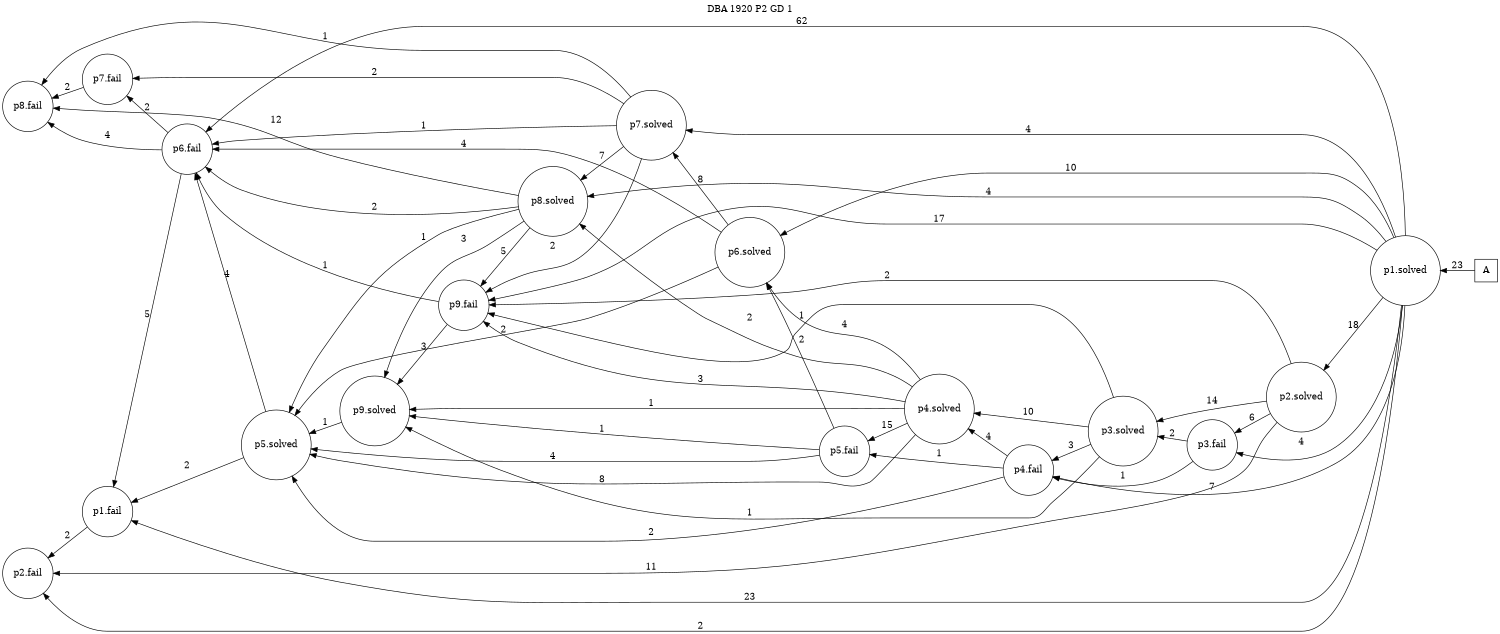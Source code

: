digraph DBA_1920_P2_GD_1 {
labelloc="tl"
label= " DBA 1920 P2 GD 1 "
rankdir="RL";
graph [ size=" 10 , 10 !"]

"A" [shape="square" label="A"]
"p1.solved" [shape="circle" label="p1.solved"]
"p2.solved" [shape="circle" label="p2.solved"]
"p3.fail" [shape="circle" label="p3.fail"]
"p3.solved" [shape="circle" label="p3.solved"]
"p4.solved" [shape="circle" label="p4.solved"]
"p5.fail" [shape="circle" label="p5.fail"]
"p5.solved" [shape="circle" label="p5.solved"]
"p6.fail" [shape="circle" label="p6.fail"]
"p1.fail" [shape="circle" label="p1.fail"]
"p2.fail" [shape="circle" label="p2.fail"]
"p4.fail" [shape="circle" label="p4.fail"]
"p6.solved" [shape="circle" label="p6.solved"]
"p7.solved" [shape="circle" label="p7.solved"]
"p8.solved" [shape="circle" label="p8.solved"]
"p9.fail" [shape="circle" label="p9.fail"]
"p9.solved" [shape="circle" label="p9.solved"]
"p7.fail" [shape="circle" label="p7.fail"]
"p8.fail" [shape="circle" label="p8.fail"]
"A" -> "p1.solved" [ label=23]
"p1.solved" -> "p2.solved" [ label=18]
"p1.solved" -> "p3.fail" [ label=4]
"p1.solved" -> "p6.fail" [ label=62]
"p1.solved" -> "p1.fail" [ label=23]
"p1.solved" -> "p2.fail" [ label=2]
"p1.solved" -> "p4.fail" [ label=7]
"p1.solved" -> "p6.solved" [ label=10]
"p1.solved" -> "p7.solved" [ label=4]
"p1.solved" -> "p8.solved" [ label=4]
"p1.solved" -> "p9.fail" [ label=17]
"p2.solved" -> "p3.fail" [ label=6]
"p2.solved" -> "p3.solved" [ label=14]
"p2.solved" -> "p2.fail" [ label=11]
"p2.solved" -> "p9.fail" [ label=2]
"p3.fail" -> "p3.solved" [ label=2]
"p3.fail" -> "p4.fail" [ label=1]
"p3.solved" -> "p4.solved" [ label=10]
"p3.solved" -> "p4.fail" [ label=3]
"p3.solved" -> "p9.fail" [ label=1]
"p3.solved" -> "p9.solved" [ label=1]
"p4.solved" -> "p5.fail" [ label=15]
"p4.solved" -> "p5.solved" [ label=8]
"p4.solved" -> "p6.solved" [ label=4]
"p4.solved" -> "p8.solved" [ label=2]
"p4.solved" -> "p9.fail" [ label=3]
"p4.solved" -> "p9.solved" [ label=1]
"p5.fail" -> "p5.solved" [ label=4]
"p5.fail" -> "p6.solved" [ label=2]
"p5.fail" -> "p9.solved" [ label=1]
"p5.solved" -> "p6.fail" [ label=4]
"p5.solved" -> "p1.fail" [ label=2]
"p6.fail" -> "p1.fail" [ label=5]
"p6.fail" -> "p7.fail" [ label=2]
"p6.fail" -> "p8.fail" [ label=4]
"p1.fail" -> "p2.fail" [ label=2]
"p4.fail" -> "p4.solved" [ label=4]
"p4.fail" -> "p5.fail" [ label=1]
"p4.fail" -> "p5.solved" [ label=2]
"p6.solved" -> "p5.solved" [ label=2]
"p6.solved" -> "p6.fail" [ label=4]
"p6.solved" -> "p7.solved" [ label=8]
"p7.solved" -> "p6.fail" [ label=1]
"p7.solved" -> "p8.solved" [ label=7]
"p7.solved" -> "p9.fail" [ label=2]
"p7.solved" -> "p7.fail" [ label=2]
"p7.solved" -> "p8.fail" [ label=1]
"p8.solved" -> "p5.solved" [ label=1]
"p8.solved" -> "p6.fail" [ label=2]
"p8.solved" -> "p9.fail" [ label=5]
"p8.solved" -> "p9.solved" [ label=3]
"p8.solved" -> "p8.fail" [ label=12]
"p9.fail" -> "p6.fail" [ label=1]
"p9.fail" -> "p9.solved" [ label=3]
"p9.solved" -> "p5.solved" [ label=1]
"p7.fail" -> "p8.fail" [ label=2]
}
